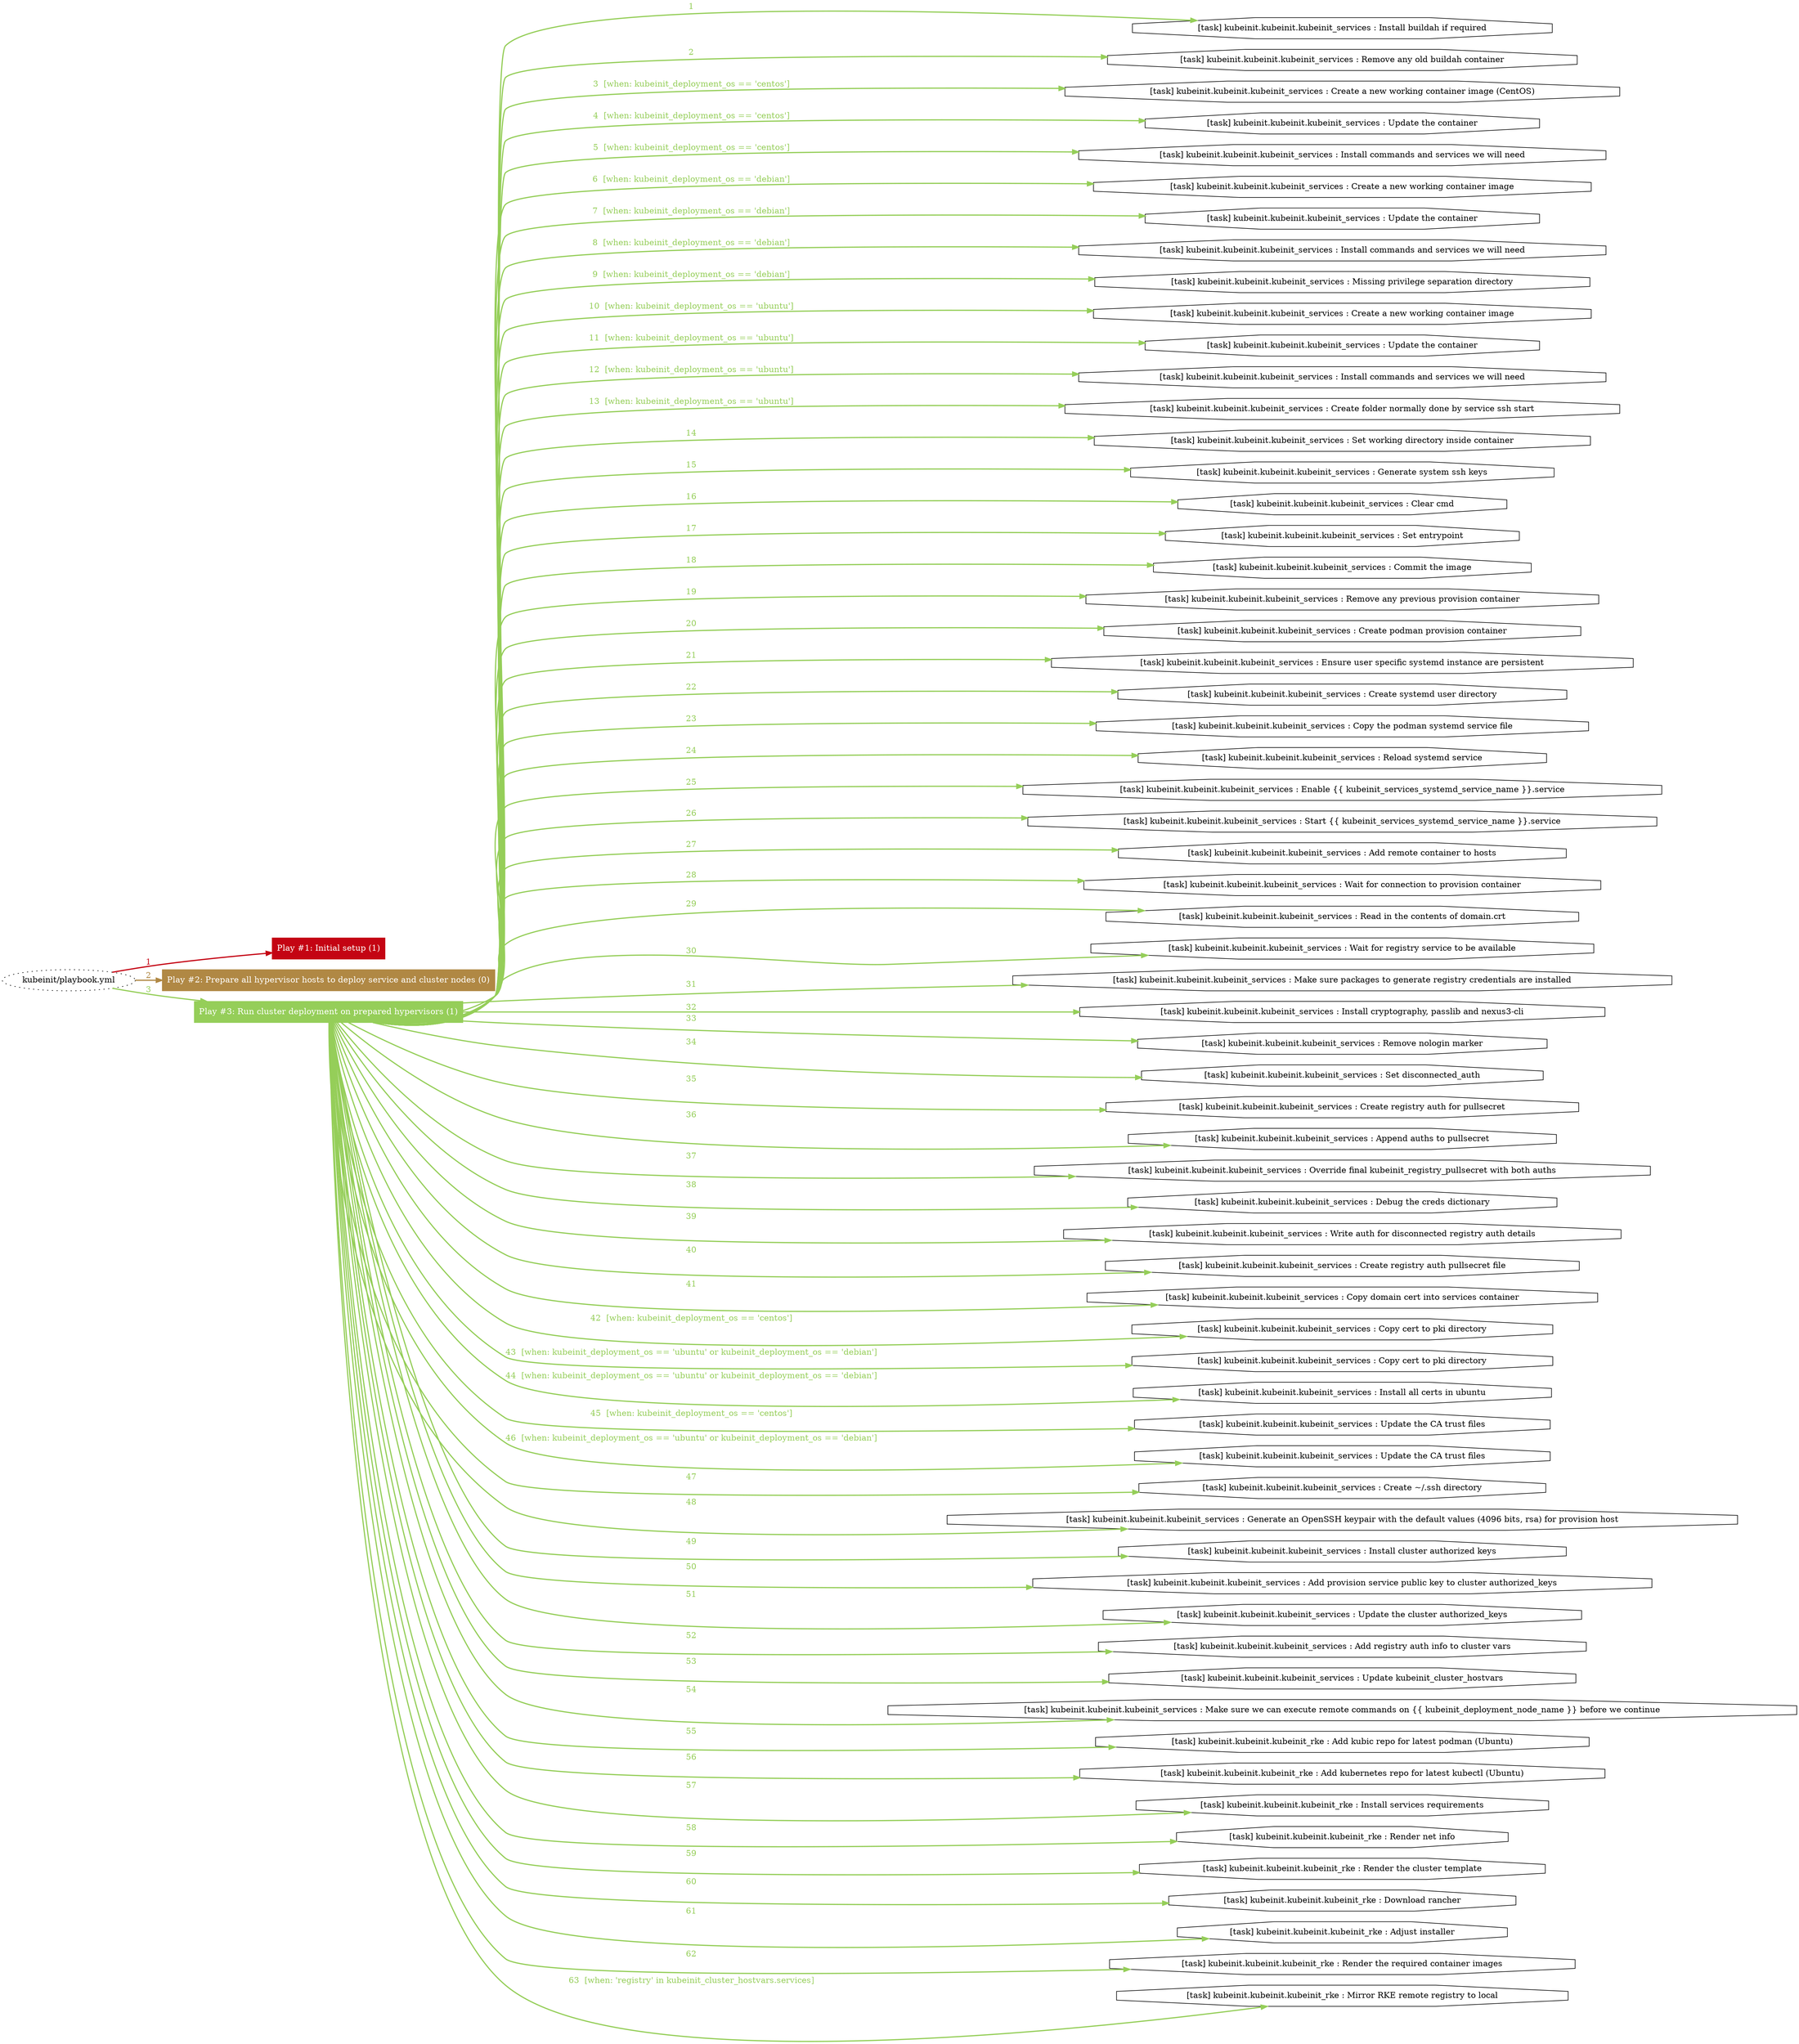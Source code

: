 digraph "kubeinit/playbook.yml "{
	graph [concentrate=true ordering=in rankdir=LR ratio=fill]
	edge [esep=5 sep=10]
	"kubeinit/playbook.yml" [id=root_node style=dotted]
	subgraph "Play #1: Initial setup (1) "{
		"Play #1: Initial setup (1)" [color="#c40413" fontcolor="#ffffff" id="play_a7bb73d0-ed2c-4de9-bbed-32feaa189b60" shape=box style=filled tooltip=localhost]
		"kubeinit/playbook.yml" -> "Play #1: Initial setup (1)" [label=1 color="#c40413" fontcolor="#c40413" id="edge_470c7049-5c14-422f-bda9-ed5a3dfe2f76" style=bold]
	}
	subgraph "Play #2: Prepare all hypervisor hosts to deploy service and cluster nodes (0) "{
		"Play #2: Prepare all hypervisor hosts to deploy service and cluster nodes (0)" [color="#b08844" fontcolor="#ffffff" id="play_3356fc1b-40f1-4295-8372-1932b617e937" shape=box style=filled tooltip=""]
		"kubeinit/playbook.yml" -> "Play #2: Prepare all hypervisor hosts to deploy service and cluster nodes (0)" [label=2 color="#b08844" fontcolor="#b08844" id="edge_ad6a01ce-2a02-4ce8-8b8a-1070184f7066" style=bold]
	}
	subgraph "Play #3: Run cluster deployment on prepared hypervisors (1) "{
		"Play #3: Run cluster deployment on prepared hypervisors (1)" [color="#95ce59" fontcolor="#ffffff" id="play_bea5a8a8-7d9d-4af5-b8e8-6d83bfc72588" shape=box style=filled tooltip=localhost]
		"kubeinit/playbook.yml" -> "Play #3: Run cluster deployment on prepared hypervisors (1)" [label=3 color="#95ce59" fontcolor="#95ce59" id="edge_8305ddc7-edb1-418e-9f17-c0c497408bae" style=bold]
		"task_7c157950-cae0-4bda-8f19-d4ee28e1c98b" [label="[task] kubeinit.kubeinit.kubeinit_services : Install buildah if required" id="task_7c157950-cae0-4bda-8f19-d4ee28e1c98b" shape=octagon tooltip="[task] kubeinit.kubeinit.kubeinit_services : Install buildah if required"]
		"Play #3: Run cluster deployment on prepared hypervisors (1)" -> "task_7c157950-cae0-4bda-8f19-d4ee28e1c98b" [label=1 color="#95ce59" fontcolor="#95ce59" id="edge_ed8709b4-762b-4138-86fc-7670ed202c5b" style=bold]
		"task_9fbf1c7d-226c-4ed6-8b35-3621e0e77b54" [label="[task] kubeinit.kubeinit.kubeinit_services : Remove any old buildah container" id="task_9fbf1c7d-226c-4ed6-8b35-3621e0e77b54" shape=octagon tooltip="[task] kubeinit.kubeinit.kubeinit_services : Remove any old buildah container"]
		"Play #3: Run cluster deployment on prepared hypervisors (1)" -> "task_9fbf1c7d-226c-4ed6-8b35-3621e0e77b54" [label=2 color="#95ce59" fontcolor="#95ce59" id="edge_a9a30ba2-2904-48b0-9bdc-19c0fbdddefe" style=bold]
		"task_83dbf945-8074-4c2b-97d3-7a09cba63999" [label="[task] kubeinit.kubeinit.kubeinit_services : Create a new working container image (CentOS)" id="task_83dbf945-8074-4c2b-97d3-7a09cba63999" shape=octagon tooltip="[task] kubeinit.kubeinit.kubeinit_services : Create a new working container image (CentOS)"]
		"Play #3: Run cluster deployment on prepared hypervisors (1)" -> "task_83dbf945-8074-4c2b-97d3-7a09cba63999" [label="3  [when: kubeinit_deployment_os == 'centos']" color="#95ce59" fontcolor="#95ce59" id="edge_e11f7c6c-772b-4a93-8f8b-433077740d6e" style=bold]
		"task_9ca67645-094c-4b95-a272-d34aaa24a67f" [label="[task] kubeinit.kubeinit.kubeinit_services : Update the container" id="task_9ca67645-094c-4b95-a272-d34aaa24a67f" shape=octagon tooltip="[task] kubeinit.kubeinit.kubeinit_services : Update the container"]
		"Play #3: Run cluster deployment on prepared hypervisors (1)" -> "task_9ca67645-094c-4b95-a272-d34aaa24a67f" [label="4  [when: kubeinit_deployment_os == 'centos']" color="#95ce59" fontcolor="#95ce59" id="edge_1b279bc7-d479-4b3b-b0e8-6be967ca8f55" style=bold]
		"task_d1c00043-5792-41a8-9491-bf8816190831" [label="[task] kubeinit.kubeinit.kubeinit_services : Install commands and services we will need" id="task_d1c00043-5792-41a8-9491-bf8816190831" shape=octagon tooltip="[task] kubeinit.kubeinit.kubeinit_services : Install commands and services we will need"]
		"Play #3: Run cluster deployment on prepared hypervisors (1)" -> "task_d1c00043-5792-41a8-9491-bf8816190831" [label="5  [when: kubeinit_deployment_os == 'centos']" color="#95ce59" fontcolor="#95ce59" id="edge_1c7b431e-c18f-447c-bbf3-b7bd9a45ccc5" style=bold]
		"task_cd8b4b09-9a4e-4e1d-a2b9-393147720b05" [label="[task] kubeinit.kubeinit.kubeinit_services : Create a new working container image" id="task_cd8b4b09-9a4e-4e1d-a2b9-393147720b05" shape=octagon tooltip="[task] kubeinit.kubeinit.kubeinit_services : Create a new working container image"]
		"Play #3: Run cluster deployment on prepared hypervisors (1)" -> "task_cd8b4b09-9a4e-4e1d-a2b9-393147720b05" [label="6  [when: kubeinit_deployment_os == 'debian']" color="#95ce59" fontcolor="#95ce59" id="edge_429102ec-a343-4048-9f27-b56b8cb2d49d" style=bold]
		"task_d0f1195e-e678-462b-89b3-9399bf47532d" [label="[task] kubeinit.kubeinit.kubeinit_services : Update the container" id="task_d0f1195e-e678-462b-89b3-9399bf47532d" shape=octagon tooltip="[task] kubeinit.kubeinit.kubeinit_services : Update the container"]
		"Play #3: Run cluster deployment on prepared hypervisors (1)" -> "task_d0f1195e-e678-462b-89b3-9399bf47532d" [label="7  [when: kubeinit_deployment_os == 'debian']" color="#95ce59" fontcolor="#95ce59" id="edge_e00f3eef-7c97-4d80-b53b-bba75a2fddd7" style=bold]
		"task_bbb1e192-d597-451a-a036-a9733aae3a53" [label="[task] kubeinit.kubeinit.kubeinit_services : Install commands and services we will need" id="task_bbb1e192-d597-451a-a036-a9733aae3a53" shape=octagon tooltip="[task] kubeinit.kubeinit.kubeinit_services : Install commands and services we will need"]
		"Play #3: Run cluster deployment on prepared hypervisors (1)" -> "task_bbb1e192-d597-451a-a036-a9733aae3a53" [label="8  [when: kubeinit_deployment_os == 'debian']" color="#95ce59" fontcolor="#95ce59" id="edge_f6a6e756-d54b-42bf-ba7d-363d8f1d7a99" style=bold]
		"task_00ca267c-b6b6-4a0e-8e9d-f85e60224523" [label="[task] kubeinit.kubeinit.kubeinit_services : Missing privilege separation directory" id="task_00ca267c-b6b6-4a0e-8e9d-f85e60224523" shape=octagon tooltip="[task] kubeinit.kubeinit.kubeinit_services : Missing privilege separation directory"]
		"Play #3: Run cluster deployment on prepared hypervisors (1)" -> "task_00ca267c-b6b6-4a0e-8e9d-f85e60224523" [label="9  [when: kubeinit_deployment_os == 'debian']" color="#95ce59" fontcolor="#95ce59" id="edge_6f396dc8-c356-4bea-b4cc-023bd7ecff16" style=bold]
		"task_28cbfa3f-c7a9-4ac1-9a99-357490d496af" [label="[task] kubeinit.kubeinit.kubeinit_services : Create a new working container image" id="task_28cbfa3f-c7a9-4ac1-9a99-357490d496af" shape=octagon tooltip="[task] kubeinit.kubeinit.kubeinit_services : Create a new working container image"]
		"Play #3: Run cluster deployment on prepared hypervisors (1)" -> "task_28cbfa3f-c7a9-4ac1-9a99-357490d496af" [label="10  [when: kubeinit_deployment_os == 'ubuntu']" color="#95ce59" fontcolor="#95ce59" id="edge_56d9ecc2-d2f1-42ae-ae36-735c59297e2d" style=bold]
		"task_4c828a31-cc23-474f-9722-00a134c4ddf8" [label="[task] kubeinit.kubeinit.kubeinit_services : Update the container" id="task_4c828a31-cc23-474f-9722-00a134c4ddf8" shape=octagon tooltip="[task] kubeinit.kubeinit.kubeinit_services : Update the container"]
		"Play #3: Run cluster deployment on prepared hypervisors (1)" -> "task_4c828a31-cc23-474f-9722-00a134c4ddf8" [label="11  [when: kubeinit_deployment_os == 'ubuntu']" color="#95ce59" fontcolor="#95ce59" id="edge_6f7c5012-13ad-4851-a078-0d9076b2454d" style=bold]
		"task_dd58dcc3-9ea5-47b7-8c50-e4bb949aa094" [label="[task] kubeinit.kubeinit.kubeinit_services : Install commands and services we will need" id="task_dd58dcc3-9ea5-47b7-8c50-e4bb949aa094" shape=octagon tooltip="[task] kubeinit.kubeinit.kubeinit_services : Install commands and services we will need"]
		"Play #3: Run cluster deployment on prepared hypervisors (1)" -> "task_dd58dcc3-9ea5-47b7-8c50-e4bb949aa094" [label="12  [when: kubeinit_deployment_os == 'ubuntu']" color="#95ce59" fontcolor="#95ce59" id="edge_28e22628-43ce-44ae-9345-801d0d1c4782" style=bold]
		"task_010194bb-3293-4466-b110-2437690c8f6b" [label="[task] kubeinit.kubeinit.kubeinit_services : Create folder normally done by service ssh start" id="task_010194bb-3293-4466-b110-2437690c8f6b" shape=octagon tooltip="[task] kubeinit.kubeinit.kubeinit_services : Create folder normally done by service ssh start"]
		"Play #3: Run cluster deployment on prepared hypervisors (1)" -> "task_010194bb-3293-4466-b110-2437690c8f6b" [label="13  [when: kubeinit_deployment_os == 'ubuntu']" color="#95ce59" fontcolor="#95ce59" id="edge_4750857c-5fa2-431f-9477-678c8ff80fae" style=bold]
		"task_15c03e19-547e-4ab7-950d-41b8a17a3df3" [label="[task] kubeinit.kubeinit.kubeinit_services : Set working directory inside container" id="task_15c03e19-547e-4ab7-950d-41b8a17a3df3" shape=octagon tooltip="[task] kubeinit.kubeinit.kubeinit_services : Set working directory inside container"]
		"Play #3: Run cluster deployment on prepared hypervisors (1)" -> "task_15c03e19-547e-4ab7-950d-41b8a17a3df3" [label=14 color="#95ce59" fontcolor="#95ce59" id="edge_3c879819-ab57-4c5a-a1d2-e599713fbedf" style=bold]
		"task_339a7f32-bca0-4243-bdbb-de1b25fda335" [label="[task] kubeinit.kubeinit.kubeinit_services : Generate system ssh keys" id="task_339a7f32-bca0-4243-bdbb-de1b25fda335" shape=octagon tooltip="[task] kubeinit.kubeinit.kubeinit_services : Generate system ssh keys"]
		"Play #3: Run cluster deployment on prepared hypervisors (1)" -> "task_339a7f32-bca0-4243-bdbb-de1b25fda335" [label=15 color="#95ce59" fontcolor="#95ce59" id="edge_aeb91fbe-567a-4cd2-9984-fad7671db366" style=bold]
		"task_be006c94-13cc-4269-a8df-29e14ec11e52" [label="[task] kubeinit.kubeinit.kubeinit_services : Clear cmd" id="task_be006c94-13cc-4269-a8df-29e14ec11e52" shape=octagon tooltip="[task] kubeinit.kubeinit.kubeinit_services : Clear cmd"]
		"Play #3: Run cluster deployment on prepared hypervisors (1)" -> "task_be006c94-13cc-4269-a8df-29e14ec11e52" [label=16 color="#95ce59" fontcolor="#95ce59" id="edge_5bc6ba30-f03a-4620-9037-57d5e09785dc" style=bold]
		"task_d71bd648-7153-4836-9127-873607017bf1" [label="[task] kubeinit.kubeinit.kubeinit_services : Set entrypoint" id="task_d71bd648-7153-4836-9127-873607017bf1" shape=octagon tooltip="[task] kubeinit.kubeinit.kubeinit_services : Set entrypoint"]
		"Play #3: Run cluster deployment on prepared hypervisors (1)" -> "task_d71bd648-7153-4836-9127-873607017bf1" [label=17 color="#95ce59" fontcolor="#95ce59" id="edge_bc3d64f6-c65c-4032-ab1a-e5d4b5ec3933" style=bold]
		"task_4fe33fac-cc6e-4ffb-b0d6-9f9bbe68741c" [label="[task] kubeinit.kubeinit.kubeinit_services : Commit the image" id="task_4fe33fac-cc6e-4ffb-b0d6-9f9bbe68741c" shape=octagon tooltip="[task] kubeinit.kubeinit.kubeinit_services : Commit the image"]
		"Play #3: Run cluster deployment on prepared hypervisors (1)" -> "task_4fe33fac-cc6e-4ffb-b0d6-9f9bbe68741c" [label=18 color="#95ce59" fontcolor="#95ce59" id="edge_93765c9f-a830-480d-b695-75799a539ae4" style=bold]
		"task_8722dd9d-71a3-4681-a2ca-140b91ce81bf" [label="[task] kubeinit.kubeinit.kubeinit_services : Remove any previous provision container" id="task_8722dd9d-71a3-4681-a2ca-140b91ce81bf" shape=octagon tooltip="[task] kubeinit.kubeinit.kubeinit_services : Remove any previous provision container"]
		"Play #3: Run cluster deployment on prepared hypervisors (1)" -> "task_8722dd9d-71a3-4681-a2ca-140b91ce81bf" [label=19 color="#95ce59" fontcolor="#95ce59" id="edge_3e3fd4d8-c5d2-45c3-b2b9-3db45f16c53c" style=bold]
		"task_b5cd77e4-0c87-4fe4-b9f4-61ab7570be2d" [label="[task] kubeinit.kubeinit.kubeinit_services : Create podman provision container" id="task_b5cd77e4-0c87-4fe4-b9f4-61ab7570be2d" shape=octagon tooltip="[task] kubeinit.kubeinit.kubeinit_services : Create podman provision container"]
		"Play #3: Run cluster deployment on prepared hypervisors (1)" -> "task_b5cd77e4-0c87-4fe4-b9f4-61ab7570be2d" [label=20 color="#95ce59" fontcolor="#95ce59" id="edge_9e0d1d3f-5641-4dd7-ae25-8aac2bf21703" style=bold]
		"task_a4f74540-404f-4b8d-9f03-75b85433f6b5" [label="[task] kubeinit.kubeinit.kubeinit_services : Ensure user specific systemd instance are persistent" id="task_a4f74540-404f-4b8d-9f03-75b85433f6b5" shape=octagon tooltip="[task] kubeinit.kubeinit.kubeinit_services : Ensure user specific systemd instance are persistent"]
		"Play #3: Run cluster deployment on prepared hypervisors (1)" -> "task_a4f74540-404f-4b8d-9f03-75b85433f6b5" [label=21 color="#95ce59" fontcolor="#95ce59" id="edge_b2350a63-593c-47d7-b261-5efc28df8ab5" style=bold]
		"task_540a8f23-adf4-49f3-88f5-e88ba8ed46f3" [label="[task] kubeinit.kubeinit.kubeinit_services : Create systemd user directory" id="task_540a8f23-adf4-49f3-88f5-e88ba8ed46f3" shape=octagon tooltip="[task] kubeinit.kubeinit.kubeinit_services : Create systemd user directory"]
		"Play #3: Run cluster deployment on prepared hypervisors (1)" -> "task_540a8f23-adf4-49f3-88f5-e88ba8ed46f3" [label=22 color="#95ce59" fontcolor="#95ce59" id="edge_cf05376b-df4a-41de-959d-ab3257c721c1" style=bold]
		"task_42ac3191-34c6-4313-9e5d-b1238d6c36e0" [label="[task] kubeinit.kubeinit.kubeinit_services : Copy the podman systemd service file" id="task_42ac3191-34c6-4313-9e5d-b1238d6c36e0" shape=octagon tooltip="[task] kubeinit.kubeinit.kubeinit_services : Copy the podman systemd service file"]
		"Play #3: Run cluster deployment on prepared hypervisors (1)" -> "task_42ac3191-34c6-4313-9e5d-b1238d6c36e0" [label=23 color="#95ce59" fontcolor="#95ce59" id="edge_0438caa4-e41a-446a-bb16-1997494fde6e" style=bold]
		"task_b09c0c91-c028-4341-b0bb-16bf1ec1475d" [label="[task] kubeinit.kubeinit.kubeinit_services : Reload systemd service" id="task_b09c0c91-c028-4341-b0bb-16bf1ec1475d" shape=octagon tooltip="[task] kubeinit.kubeinit.kubeinit_services : Reload systemd service"]
		"Play #3: Run cluster deployment on prepared hypervisors (1)" -> "task_b09c0c91-c028-4341-b0bb-16bf1ec1475d" [label=24 color="#95ce59" fontcolor="#95ce59" id="edge_6749790a-cfb4-4df4-b058-69a89e2e221c" style=bold]
		"task_421c5fe7-657b-4fc5-aed1-bff112df08ed" [label="[task] kubeinit.kubeinit.kubeinit_services : Enable {{ kubeinit_services_systemd_service_name }}.service" id="task_421c5fe7-657b-4fc5-aed1-bff112df08ed" shape=octagon tooltip="[task] kubeinit.kubeinit.kubeinit_services : Enable {{ kubeinit_services_systemd_service_name }}.service"]
		"Play #3: Run cluster deployment on prepared hypervisors (1)" -> "task_421c5fe7-657b-4fc5-aed1-bff112df08ed" [label=25 color="#95ce59" fontcolor="#95ce59" id="edge_32258a0f-1910-4101-85c4-008d8ea9a1d5" style=bold]
		"task_4f1d8a3c-d97d-4d0c-ba45-9ef521a51047" [label="[task] kubeinit.kubeinit.kubeinit_services : Start {{ kubeinit_services_systemd_service_name }}.service" id="task_4f1d8a3c-d97d-4d0c-ba45-9ef521a51047" shape=octagon tooltip="[task] kubeinit.kubeinit.kubeinit_services : Start {{ kubeinit_services_systemd_service_name }}.service"]
		"Play #3: Run cluster deployment on prepared hypervisors (1)" -> "task_4f1d8a3c-d97d-4d0c-ba45-9ef521a51047" [label=26 color="#95ce59" fontcolor="#95ce59" id="edge_55a8abc4-8975-4ff6-afb5-e818c9ba575b" style=bold]
		"task_583e17b0-2f7c-4d31-8c60-0a265fb0624b" [label="[task] kubeinit.kubeinit.kubeinit_services : Add remote container to hosts" id="task_583e17b0-2f7c-4d31-8c60-0a265fb0624b" shape=octagon tooltip="[task] kubeinit.kubeinit.kubeinit_services : Add remote container to hosts"]
		"Play #3: Run cluster deployment on prepared hypervisors (1)" -> "task_583e17b0-2f7c-4d31-8c60-0a265fb0624b" [label=27 color="#95ce59" fontcolor="#95ce59" id="edge_a8c5fdb8-2da6-40c2-a762-5e98853744db" style=bold]
		"task_f7cfd467-4792-4d45-99d4-01ff59fbdbad" [label="[task] kubeinit.kubeinit.kubeinit_services : Wait for connection to provision container" id="task_f7cfd467-4792-4d45-99d4-01ff59fbdbad" shape=octagon tooltip="[task] kubeinit.kubeinit.kubeinit_services : Wait for connection to provision container"]
		"Play #3: Run cluster deployment on prepared hypervisors (1)" -> "task_f7cfd467-4792-4d45-99d4-01ff59fbdbad" [label=28 color="#95ce59" fontcolor="#95ce59" id="edge_df09206c-240c-4734-be76-e00a9cbb5b47" style=bold]
		"task_da8fb092-1f6f-42ca-92a4-1bc825ad4c0d" [label="[task] kubeinit.kubeinit.kubeinit_services : Read in the contents of domain.crt" id="task_da8fb092-1f6f-42ca-92a4-1bc825ad4c0d" shape=octagon tooltip="[task] kubeinit.kubeinit.kubeinit_services : Read in the contents of domain.crt"]
		"Play #3: Run cluster deployment on prepared hypervisors (1)" -> "task_da8fb092-1f6f-42ca-92a4-1bc825ad4c0d" [label=29 color="#95ce59" fontcolor="#95ce59" id="edge_e0817ede-d2ef-4425-bfea-a1c11edfdcfe" style=bold]
		"task_42dcaffa-832f-4088-bba3-c6e458fcbe72" [label="[task] kubeinit.kubeinit.kubeinit_services : Wait for registry service to be available" id="task_42dcaffa-832f-4088-bba3-c6e458fcbe72" shape=octagon tooltip="[task] kubeinit.kubeinit.kubeinit_services : Wait for registry service to be available"]
		"Play #3: Run cluster deployment on prepared hypervisors (1)" -> "task_42dcaffa-832f-4088-bba3-c6e458fcbe72" [label=30 color="#95ce59" fontcolor="#95ce59" id="edge_2db40a09-dde8-4c66-b20e-99afe2f6d1a6" style=bold]
		"task_7935c426-46c3-4c4f-8926-2b5fe8b72801" [label="[task] kubeinit.kubeinit.kubeinit_services : Make sure packages to generate registry credentials are installed" id="task_7935c426-46c3-4c4f-8926-2b5fe8b72801" shape=octagon tooltip="[task] kubeinit.kubeinit.kubeinit_services : Make sure packages to generate registry credentials are installed"]
		"Play #3: Run cluster deployment on prepared hypervisors (1)" -> "task_7935c426-46c3-4c4f-8926-2b5fe8b72801" [label=31 color="#95ce59" fontcolor="#95ce59" id="edge_8a442102-c6cc-4d0f-9a7c-b28ac5a72fd0" style=bold]
		"task_173cd913-be94-4b86-bf03-864eef741f8f" [label="[task] kubeinit.kubeinit.kubeinit_services : Install cryptography, passlib and nexus3-cli" id="task_173cd913-be94-4b86-bf03-864eef741f8f" shape=octagon tooltip="[task] kubeinit.kubeinit.kubeinit_services : Install cryptography, passlib and nexus3-cli"]
		"Play #3: Run cluster deployment on prepared hypervisors (1)" -> "task_173cd913-be94-4b86-bf03-864eef741f8f" [label=32 color="#95ce59" fontcolor="#95ce59" id="edge_7d74eb8d-ba60-4bc7-996e-dd3aebd3228b" style=bold]
		"task_f91259f9-f6ae-4992-9a6f-dbb68b9c3589" [label="[task] kubeinit.kubeinit.kubeinit_services : Remove nologin marker" id="task_f91259f9-f6ae-4992-9a6f-dbb68b9c3589" shape=octagon tooltip="[task] kubeinit.kubeinit.kubeinit_services : Remove nologin marker"]
		"Play #3: Run cluster deployment on prepared hypervisors (1)" -> "task_f91259f9-f6ae-4992-9a6f-dbb68b9c3589" [label=33 color="#95ce59" fontcolor="#95ce59" id="edge_cd85796c-735b-4be1-8b33-eed0e4656fdf" style=bold]
		"task_1158ad2c-94ec-435b-a9ae-0ddbb516f1af" [label="[task] kubeinit.kubeinit.kubeinit_services : Set disconnected_auth" id="task_1158ad2c-94ec-435b-a9ae-0ddbb516f1af" shape=octagon tooltip="[task] kubeinit.kubeinit.kubeinit_services : Set disconnected_auth"]
		"Play #3: Run cluster deployment on prepared hypervisors (1)" -> "task_1158ad2c-94ec-435b-a9ae-0ddbb516f1af" [label=34 color="#95ce59" fontcolor="#95ce59" id="edge_c416139d-74aa-4f11-9f20-76bb21258b44" style=bold]
		"task_78377cf8-4c95-4778-be51-5c7c38996bc4" [label="[task] kubeinit.kubeinit.kubeinit_services : Create registry auth for pullsecret" id="task_78377cf8-4c95-4778-be51-5c7c38996bc4" shape=octagon tooltip="[task] kubeinit.kubeinit.kubeinit_services : Create registry auth for pullsecret"]
		"Play #3: Run cluster deployment on prepared hypervisors (1)" -> "task_78377cf8-4c95-4778-be51-5c7c38996bc4" [label=35 color="#95ce59" fontcolor="#95ce59" id="edge_b7b9994d-dd2f-4f28-9278-d04e9d940ed0" style=bold]
		"task_30a425c7-90c3-46e4-8a65-4f3c2d81ca6e" [label="[task] kubeinit.kubeinit.kubeinit_services : Append auths to pullsecret" id="task_30a425c7-90c3-46e4-8a65-4f3c2d81ca6e" shape=octagon tooltip="[task] kubeinit.kubeinit.kubeinit_services : Append auths to pullsecret"]
		"Play #3: Run cluster deployment on prepared hypervisors (1)" -> "task_30a425c7-90c3-46e4-8a65-4f3c2d81ca6e" [label=36 color="#95ce59" fontcolor="#95ce59" id="edge_5c27029e-5110-42e3-bb31-dc4fcd45ff62" style=bold]
		"task_7bbd1a29-9019-49f5-8e33-ebf8821010e3" [label="[task] kubeinit.kubeinit.kubeinit_services : Override final kubeinit_registry_pullsecret with both auths" id="task_7bbd1a29-9019-49f5-8e33-ebf8821010e3" shape=octagon tooltip="[task] kubeinit.kubeinit.kubeinit_services : Override final kubeinit_registry_pullsecret with both auths"]
		"Play #3: Run cluster deployment on prepared hypervisors (1)" -> "task_7bbd1a29-9019-49f5-8e33-ebf8821010e3" [label=37 color="#95ce59" fontcolor="#95ce59" id="edge_fc83f877-6926-4dc0-b758-dd8c44e15232" style=bold]
		"task_25e8feb2-5ff7-4d78-9665-3c0eab1db871" [label="[task] kubeinit.kubeinit.kubeinit_services : Debug the creds dictionary" id="task_25e8feb2-5ff7-4d78-9665-3c0eab1db871" shape=octagon tooltip="[task] kubeinit.kubeinit.kubeinit_services : Debug the creds dictionary"]
		"Play #3: Run cluster deployment on prepared hypervisors (1)" -> "task_25e8feb2-5ff7-4d78-9665-3c0eab1db871" [label=38 color="#95ce59" fontcolor="#95ce59" id="edge_56368bf7-fb5a-4e4d-b5de-1964a56bd0ee" style=bold]
		"task_f5995b88-43d2-4961-a46f-a05b005aabcc" [label="[task] kubeinit.kubeinit.kubeinit_services : Write auth for disconnected registry auth details" id="task_f5995b88-43d2-4961-a46f-a05b005aabcc" shape=octagon tooltip="[task] kubeinit.kubeinit.kubeinit_services : Write auth for disconnected registry auth details"]
		"Play #3: Run cluster deployment on prepared hypervisors (1)" -> "task_f5995b88-43d2-4961-a46f-a05b005aabcc" [label=39 color="#95ce59" fontcolor="#95ce59" id="edge_553fae15-15be-4c00-9050-44e130a05eb8" style=bold]
		"task_48b7ed53-b322-4c79-9edc-013c1064347c" [label="[task] kubeinit.kubeinit.kubeinit_services : Create registry auth pullsecret file" id="task_48b7ed53-b322-4c79-9edc-013c1064347c" shape=octagon tooltip="[task] kubeinit.kubeinit.kubeinit_services : Create registry auth pullsecret file"]
		"Play #3: Run cluster deployment on prepared hypervisors (1)" -> "task_48b7ed53-b322-4c79-9edc-013c1064347c" [label=40 color="#95ce59" fontcolor="#95ce59" id="edge_a13e6c89-d22f-4f93-acf9-27b0d6ec6692" style=bold]
		"task_04ba8881-5a2e-42c0-ad6b-1f19f075d224" [label="[task] kubeinit.kubeinit.kubeinit_services : Copy domain cert into services container" id="task_04ba8881-5a2e-42c0-ad6b-1f19f075d224" shape=octagon tooltip="[task] kubeinit.kubeinit.kubeinit_services : Copy domain cert into services container"]
		"Play #3: Run cluster deployment on prepared hypervisors (1)" -> "task_04ba8881-5a2e-42c0-ad6b-1f19f075d224" [label=41 color="#95ce59" fontcolor="#95ce59" id="edge_a768988d-d8ec-45de-8845-7a086d47c574" style=bold]
		"task_b01ffcdd-8a20-46f0-968a-ba7355bda44e" [label="[task] kubeinit.kubeinit.kubeinit_services : Copy cert to pki directory" id="task_b01ffcdd-8a20-46f0-968a-ba7355bda44e" shape=octagon tooltip="[task] kubeinit.kubeinit.kubeinit_services : Copy cert to pki directory"]
		"Play #3: Run cluster deployment on prepared hypervisors (1)" -> "task_b01ffcdd-8a20-46f0-968a-ba7355bda44e" [label="42  [when: kubeinit_deployment_os == 'centos']" color="#95ce59" fontcolor="#95ce59" id="edge_cbfa14a9-2265-4c76-95d8-147bcf6dd3a3" style=bold]
		"task_05efbe4e-815e-4a80-b059-3aaf3cbf2c26" [label="[task] kubeinit.kubeinit.kubeinit_services : Copy cert to pki directory" id="task_05efbe4e-815e-4a80-b059-3aaf3cbf2c26" shape=octagon tooltip="[task] kubeinit.kubeinit.kubeinit_services : Copy cert to pki directory"]
		"Play #3: Run cluster deployment on prepared hypervisors (1)" -> "task_05efbe4e-815e-4a80-b059-3aaf3cbf2c26" [label="43  [when: kubeinit_deployment_os == 'ubuntu' or kubeinit_deployment_os == 'debian']" color="#95ce59" fontcolor="#95ce59" id="edge_1bab12a2-3955-4b88-b2dc-057dd0edf19f" style=bold]
		"task_0f952824-2ccb-4e3c-b1ee-e9138aabacec" [label="[task] kubeinit.kubeinit.kubeinit_services : Install all certs in ubuntu" id="task_0f952824-2ccb-4e3c-b1ee-e9138aabacec" shape=octagon tooltip="[task] kubeinit.kubeinit.kubeinit_services : Install all certs in ubuntu"]
		"Play #3: Run cluster deployment on prepared hypervisors (1)" -> "task_0f952824-2ccb-4e3c-b1ee-e9138aabacec" [label="44  [when: kubeinit_deployment_os == 'ubuntu' or kubeinit_deployment_os == 'debian']" color="#95ce59" fontcolor="#95ce59" id="edge_d7fcdcef-c29a-47cc-bac2-6477f4f1e416" style=bold]
		"task_3164e8cb-b512-4c96-b47b-900d2e890185" [label="[task] kubeinit.kubeinit.kubeinit_services : Update the CA trust files" id="task_3164e8cb-b512-4c96-b47b-900d2e890185" shape=octagon tooltip="[task] kubeinit.kubeinit.kubeinit_services : Update the CA trust files"]
		"Play #3: Run cluster deployment on prepared hypervisors (1)" -> "task_3164e8cb-b512-4c96-b47b-900d2e890185" [label="45  [when: kubeinit_deployment_os == 'centos']" color="#95ce59" fontcolor="#95ce59" id="edge_425dca6e-e580-4ca6-83e7-d9a01dd97923" style=bold]
		"task_03c86341-f0f1-4669-8490-450c8650da83" [label="[task] kubeinit.kubeinit.kubeinit_services : Update the CA trust files" id="task_03c86341-f0f1-4669-8490-450c8650da83" shape=octagon tooltip="[task] kubeinit.kubeinit.kubeinit_services : Update the CA trust files"]
		"Play #3: Run cluster deployment on prepared hypervisors (1)" -> "task_03c86341-f0f1-4669-8490-450c8650da83" [label="46  [when: kubeinit_deployment_os == 'ubuntu' or kubeinit_deployment_os == 'debian']" color="#95ce59" fontcolor="#95ce59" id="edge_1d9654bb-ee26-4c08-90fe-f6d9ade6bb1d" style=bold]
		"task_2a5a2fe4-8276-40dd-b18f-bccdb1ea65d6" [label="[task] kubeinit.kubeinit.kubeinit_services : Create ~/.ssh directory" id="task_2a5a2fe4-8276-40dd-b18f-bccdb1ea65d6" shape=octagon tooltip="[task] kubeinit.kubeinit.kubeinit_services : Create ~/.ssh directory"]
		"Play #3: Run cluster deployment on prepared hypervisors (1)" -> "task_2a5a2fe4-8276-40dd-b18f-bccdb1ea65d6" [label=47 color="#95ce59" fontcolor="#95ce59" id="edge_54f38923-33f5-4514-bbe7-6da6a312d7eb" style=bold]
		"task_7dc183d5-8df9-4005-87b8-87e13c802db8" [label="[task] kubeinit.kubeinit.kubeinit_services : Generate an OpenSSH keypair with the default values (4096 bits, rsa) for provision host" id="task_7dc183d5-8df9-4005-87b8-87e13c802db8" shape=octagon tooltip="[task] kubeinit.kubeinit.kubeinit_services : Generate an OpenSSH keypair with the default values (4096 bits, rsa) for provision host"]
		"Play #3: Run cluster deployment on prepared hypervisors (1)" -> "task_7dc183d5-8df9-4005-87b8-87e13c802db8" [label=48 color="#95ce59" fontcolor="#95ce59" id="edge_5237f5e8-abd2-4ba8-b521-0955d8cfd770" style=bold]
		"task_7f78b151-c788-4c8c-9d89-6817f58bd1fe" [label="[task] kubeinit.kubeinit.kubeinit_services : Install cluster authorized keys" id="task_7f78b151-c788-4c8c-9d89-6817f58bd1fe" shape=octagon tooltip="[task] kubeinit.kubeinit.kubeinit_services : Install cluster authorized keys"]
		"Play #3: Run cluster deployment on prepared hypervisors (1)" -> "task_7f78b151-c788-4c8c-9d89-6817f58bd1fe" [label=49 color="#95ce59" fontcolor="#95ce59" id="edge_b2603aca-03b1-4052-ad4a-f3dbb445f305" style=bold]
		"task_36afc3aa-b329-4d20-8ef2-184752406318" [label="[task] kubeinit.kubeinit.kubeinit_services : Add provision service public key to cluster authorized_keys" id="task_36afc3aa-b329-4d20-8ef2-184752406318" shape=octagon tooltip="[task] kubeinit.kubeinit.kubeinit_services : Add provision service public key to cluster authorized_keys"]
		"Play #3: Run cluster deployment on prepared hypervisors (1)" -> "task_36afc3aa-b329-4d20-8ef2-184752406318" [label=50 color="#95ce59" fontcolor="#95ce59" id="edge_e5d22e36-6806-4494-a328-9c77896a0be1" style=bold]
		"task_971d814d-cdee-4d8b-a98a-c9d68b9e4d9a" [label="[task] kubeinit.kubeinit.kubeinit_services : Update the cluster authorized_keys" id="task_971d814d-cdee-4d8b-a98a-c9d68b9e4d9a" shape=octagon tooltip="[task] kubeinit.kubeinit.kubeinit_services : Update the cluster authorized_keys"]
		"Play #3: Run cluster deployment on prepared hypervisors (1)" -> "task_971d814d-cdee-4d8b-a98a-c9d68b9e4d9a" [label=51 color="#95ce59" fontcolor="#95ce59" id="edge_2c9def63-a729-41a5-8b97-840e36fbd49f" style=bold]
		"task_54b61667-00db-4fa9-a623-4c4281135e2e" [label="[task] kubeinit.kubeinit.kubeinit_services : Add registry auth info to cluster vars" id="task_54b61667-00db-4fa9-a623-4c4281135e2e" shape=octagon tooltip="[task] kubeinit.kubeinit.kubeinit_services : Add registry auth info to cluster vars"]
		"Play #3: Run cluster deployment on prepared hypervisors (1)" -> "task_54b61667-00db-4fa9-a623-4c4281135e2e" [label=52 color="#95ce59" fontcolor="#95ce59" id="edge_a6810e19-13bd-4529-8086-022c02fe23cf" style=bold]
		"task_2e9012c6-2f90-42be-b5a7-21829554e764" [label="[task] kubeinit.kubeinit.kubeinit_services : Update kubeinit_cluster_hostvars" id="task_2e9012c6-2f90-42be-b5a7-21829554e764" shape=octagon tooltip="[task] kubeinit.kubeinit.kubeinit_services : Update kubeinit_cluster_hostvars"]
		"Play #3: Run cluster deployment on prepared hypervisors (1)" -> "task_2e9012c6-2f90-42be-b5a7-21829554e764" [label=53 color="#95ce59" fontcolor="#95ce59" id="edge_a3410655-8426-456a-bef1-e236a735be9e" style=bold]
		"task_f94a2377-9dc9-4056-8aa0-bb920be72db9" [label="[task] kubeinit.kubeinit.kubeinit_services : Make sure we can execute remote commands on {{ kubeinit_deployment_node_name }} before we continue" id="task_f94a2377-9dc9-4056-8aa0-bb920be72db9" shape=octagon tooltip="[task] kubeinit.kubeinit.kubeinit_services : Make sure we can execute remote commands on {{ kubeinit_deployment_node_name }} before we continue"]
		"Play #3: Run cluster deployment on prepared hypervisors (1)" -> "task_f94a2377-9dc9-4056-8aa0-bb920be72db9" [label=54 color="#95ce59" fontcolor="#95ce59" id="edge_25d283d8-e021-4f61-8e24-b84ad0b6012a" style=bold]
		"task_b50b4224-f148-453c-aad4-bd6222550a23" [label="[task] kubeinit.kubeinit.kubeinit_rke : Add kubic repo for latest podman (Ubuntu)" id="task_b50b4224-f148-453c-aad4-bd6222550a23" shape=octagon tooltip="[task] kubeinit.kubeinit.kubeinit_rke : Add kubic repo for latest podman (Ubuntu)"]
		"Play #3: Run cluster deployment on prepared hypervisors (1)" -> "task_b50b4224-f148-453c-aad4-bd6222550a23" [label=55 color="#95ce59" fontcolor="#95ce59" id="edge_46e5e226-5cdb-438b-ba47-53226d09fd44" style=bold]
		"task_96200615-5430-40d8-8fe9-f37b38435f22" [label="[task] kubeinit.kubeinit.kubeinit_rke : Add kubernetes repo for latest kubectl (Ubuntu)" id="task_96200615-5430-40d8-8fe9-f37b38435f22" shape=octagon tooltip="[task] kubeinit.kubeinit.kubeinit_rke : Add kubernetes repo for latest kubectl (Ubuntu)"]
		"Play #3: Run cluster deployment on prepared hypervisors (1)" -> "task_96200615-5430-40d8-8fe9-f37b38435f22" [label=56 color="#95ce59" fontcolor="#95ce59" id="edge_043ffff2-9d26-46d5-96c8-8cdf3f0327db" style=bold]
		"task_5137e76d-4c09-4065-9669-2650ee32f36b" [label="[task] kubeinit.kubeinit.kubeinit_rke : Install services requirements" id="task_5137e76d-4c09-4065-9669-2650ee32f36b" shape=octagon tooltip="[task] kubeinit.kubeinit.kubeinit_rke : Install services requirements"]
		"Play #3: Run cluster deployment on prepared hypervisors (1)" -> "task_5137e76d-4c09-4065-9669-2650ee32f36b" [label=57 color="#95ce59" fontcolor="#95ce59" id="edge_b4bfebcd-807f-46a3-b114-0a5818118531" style=bold]
		"task_176b3dd9-7d1f-462a-82bd-4cc8289b54f0" [label="[task] kubeinit.kubeinit.kubeinit_rke : Render net info" id="task_176b3dd9-7d1f-462a-82bd-4cc8289b54f0" shape=octagon tooltip="[task] kubeinit.kubeinit.kubeinit_rke : Render net info"]
		"Play #3: Run cluster deployment on prepared hypervisors (1)" -> "task_176b3dd9-7d1f-462a-82bd-4cc8289b54f0" [label=58 color="#95ce59" fontcolor="#95ce59" id="edge_6439787c-360f-4b0a-abd6-526ece6343c1" style=bold]
		"task_3a80faa0-ee2a-4229-8ab7-41138e1ec800" [label="[task] kubeinit.kubeinit.kubeinit_rke : Render the cluster template" id="task_3a80faa0-ee2a-4229-8ab7-41138e1ec800" shape=octagon tooltip="[task] kubeinit.kubeinit.kubeinit_rke : Render the cluster template"]
		"Play #3: Run cluster deployment on prepared hypervisors (1)" -> "task_3a80faa0-ee2a-4229-8ab7-41138e1ec800" [label=59 color="#95ce59" fontcolor="#95ce59" id="edge_d1a7096b-f9f5-4daa-bfc8-e248b649e644" style=bold]
		"task_83f7130d-b693-40cb-9147-8c5aca7ade64" [label="[task] kubeinit.kubeinit.kubeinit_rke : Download rancher" id="task_83f7130d-b693-40cb-9147-8c5aca7ade64" shape=octagon tooltip="[task] kubeinit.kubeinit.kubeinit_rke : Download rancher"]
		"Play #3: Run cluster deployment on prepared hypervisors (1)" -> "task_83f7130d-b693-40cb-9147-8c5aca7ade64" [label=60 color="#95ce59" fontcolor="#95ce59" id="edge_59d230e2-7a9b-49f9-a7ba-1600bb93cb58" style=bold]
		"task_c9f0be4e-a0de-44fd-ae50-4147ef5e1172" [label="[task] kubeinit.kubeinit.kubeinit_rke : Adjust installer" id="task_c9f0be4e-a0de-44fd-ae50-4147ef5e1172" shape=octagon tooltip="[task] kubeinit.kubeinit.kubeinit_rke : Adjust installer"]
		"Play #3: Run cluster deployment on prepared hypervisors (1)" -> "task_c9f0be4e-a0de-44fd-ae50-4147ef5e1172" [label=61 color="#95ce59" fontcolor="#95ce59" id="edge_cc173940-ff94-4f5a-9458-31a46b421dc6" style=bold]
		"task_ea212087-d2c5-4499-933f-d5ca31d1131b" [label="[task] kubeinit.kubeinit.kubeinit_rke : Render the required container images" id="task_ea212087-d2c5-4499-933f-d5ca31d1131b" shape=octagon tooltip="[task] kubeinit.kubeinit.kubeinit_rke : Render the required container images"]
		"Play #3: Run cluster deployment on prepared hypervisors (1)" -> "task_ea212087-d2c5-4499-933f-d5ca31d1131b" [label=62 color="#95ce59" fontcolor="#95ce59" id="edge_a1f0be49-5501-4d2a-97cc-a84ee73443e1" style=bold]
		"task_93721deb-6c2e-487e-a7c3-029f63daa7c9" [label="[task] kubeinit.kubeinit.kubeinit_rke : Mirror RKE remote registry to local" id="task_93721deb-6c2e-487e-a7c3-029f63daa7c9" shape=octagon tooltip="[task] kubeinit.kubeinit.kubeinit_rke : Mirror RKE remote registry to local"]
		"Play #3: Run cluster deployment on prepared hypervisors (1)" -> "task_93721deb-6c2e-487e-a7c3-029f63daa7c9" [label="63  [when: 'registry' in kubeinit_cluster_hostvars.services]" color="#95ce59" fontcolor="#95ce59" id="edge_dff3bc10-56f5-4b9c-be20-3885a7349ba0" style=bold]
	}
}
